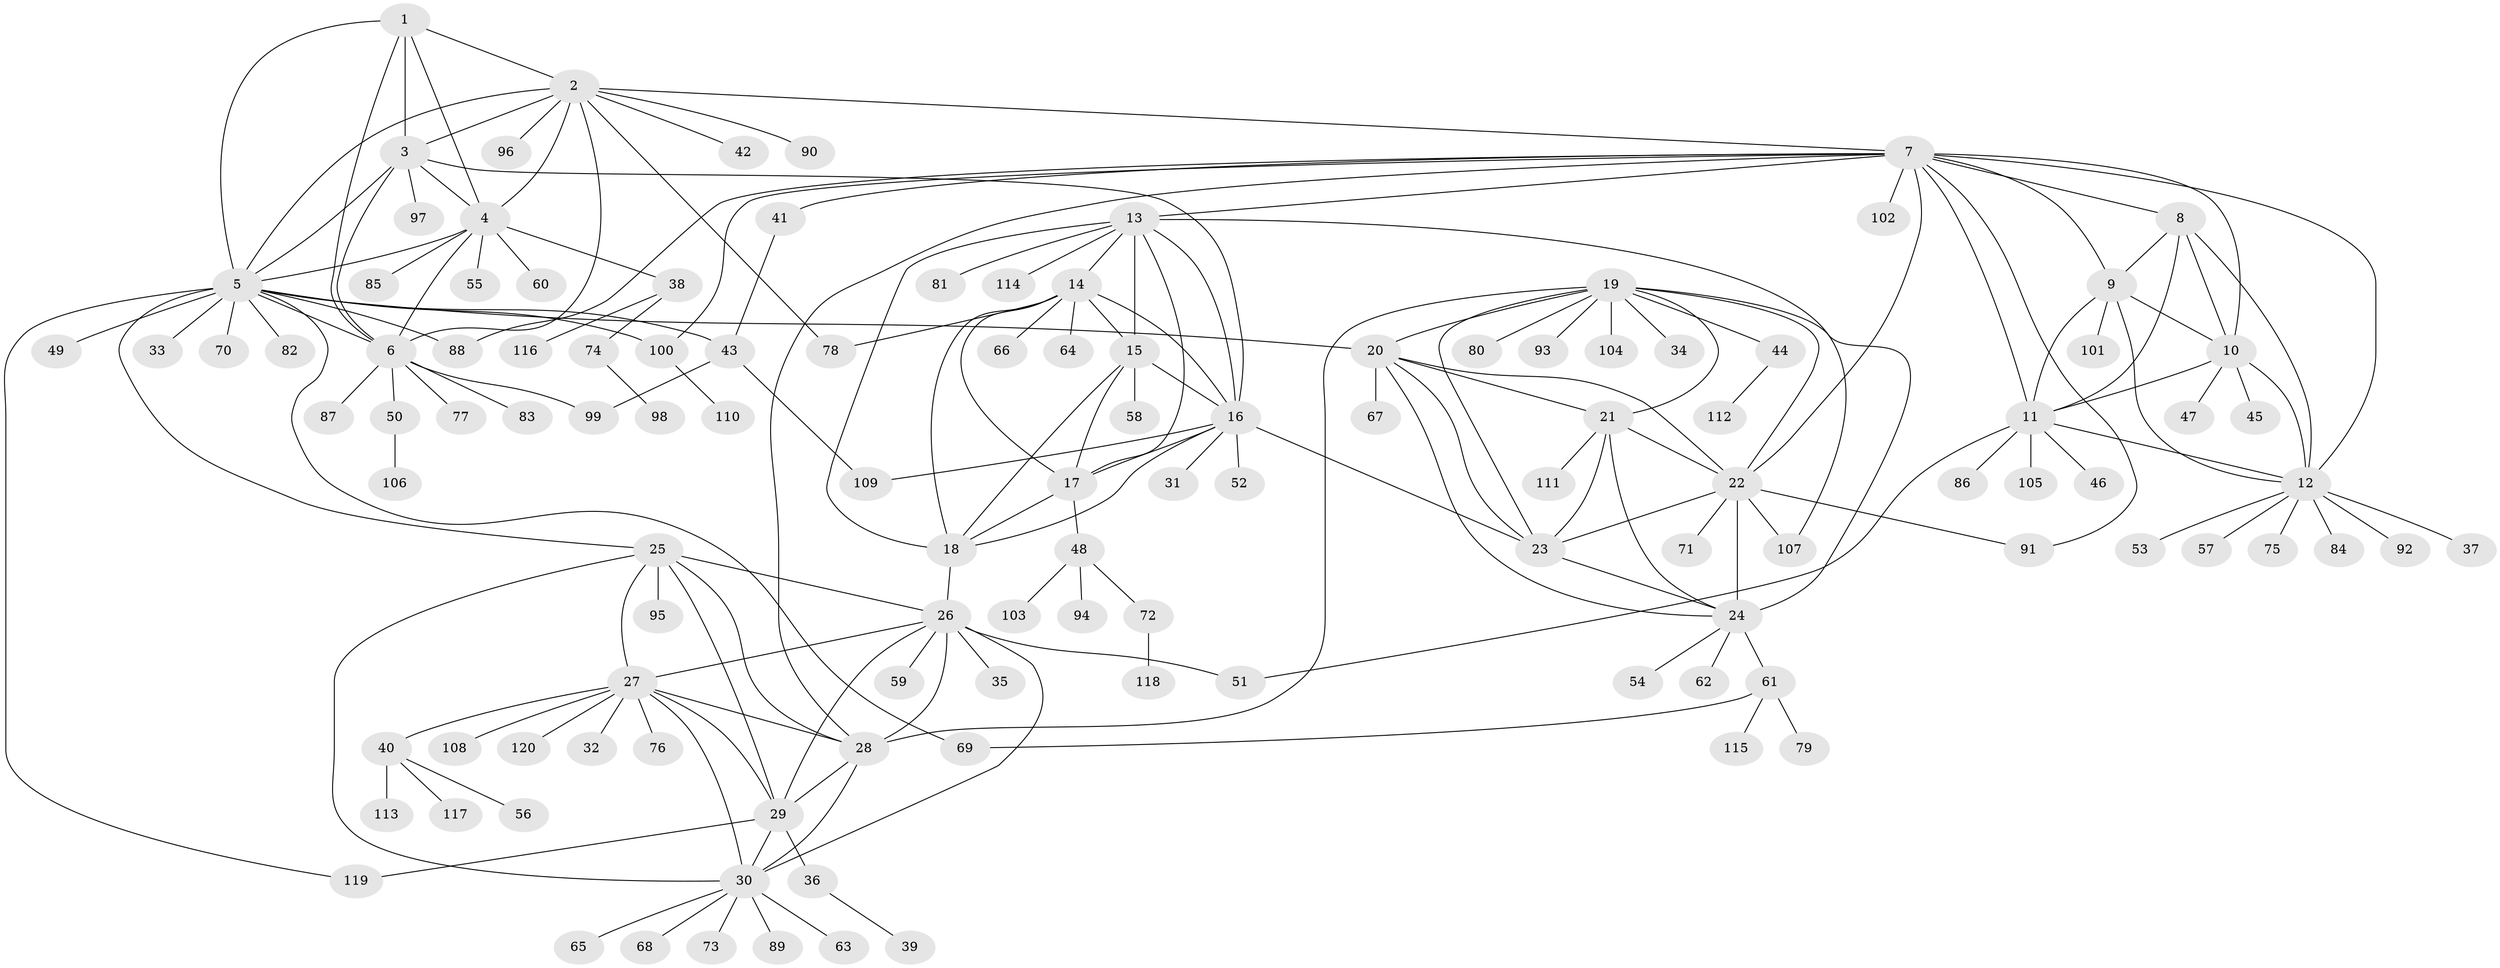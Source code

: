 // coarse degree distribution, {6: 0.053763440860215055, 8: 0.010752688172043012, 9: 0.043010752688172046, 14: 0.021505376344086023, 5: 0.043010752688172046, 7: 0.043010752688172046, 12: 0.010752688172043012, 3: 0.03225806451612903, 10: 0.010752688172043012, 1: 0.5913978494623656, 2: 0.11827956989247312, 4: 0.021505376344086023}
// Generated by graph-tools (version 1.1) at 2025/52/02/27/25 19:52:21]
// undirected, 120 vertices, 186 edges
graph export_dot {
graph [start="1"]
  node [color=gray90,style=filled];
  1;
  2;
  3;
  4;
  5;
  6;
  7;
  8;
  9;
  10;
  11;
  12;
  13;
  14;
  15;
  16;
  17;
  18;
  19;
  20;
  21;
  22;
  23;
  24;
  25;
  26;
  27;
  28;
  29;
  30;
  31;
  32;
  33;
  34;
  35;
  36;
  37;
  38;
  39;
  40;
  41;
  42;
  43;
  44;
  45;
  46;
  47;
  48;
  49;
  50;
  51;
  52;
  53;
  54;
  55;
  56;
  57;
  58;
  59;
  60;
  61;
  62;
  63;
  64;
  65;
  66;
  67;
  68;
  69;
  70;
  71;
  72;
  73;
  74;
  75;
  76;
  77;
  78;
  79;
  80;
  81;
  82;
  83;
  84;
  85;
  86;
  87;
  88;
  89;
  90;
  91;
  92;
  93;
  94;
  95;
  96;
  97;
  98;
  99;
  100;
  101;
  102;
  103;
  104;
  105;
  106;
  107;
  108;
  109;
  110;
  111;
  112;
  113;
  114;
  115;
  116;
  117;
  118;
  119;
  120;
  1 -- 2;
  1 -- 3;
  1 -- 4;
  1 -- 5;
  1 -- 6;
  2 -- 3;
  2 -- 4;
  2 -- 5;
  2 -- 6;
  2 -- 7;
  2 -- 42;
  2 -- 78;
  2 -- 90;
  2 -- 96;
  3 -- 4;
  3 -- 5;
  3 -- 6;
  3 -- 16;
  3 -- 97;
  4 -- 5;
  4 -- 6;
  4 -- 38;
  4 -- 55;
  4 -- 60;
  4 -- 85;
  5 -- 6;
  5 -- 20;
  5 -- 25;
  5 -- 33;
  5 -- 43;
  5 -- 49;
  5 -- 69;
  5 -- 70;
  5 -- 82;
  5 -- 88;
  5 -- 100;
  5 -- 119;
  6 -- 50;
  6 -- 77;
  6 -- 83;
  6 -- 87;
  6 -- 99;
  7 -- 8;
  7 -- 9;
  7 -- 10;
  7 -- 11;
  7 -- 12;
  7 -- 13;
  7 -- 22;
  7 -- 28;
  7 -- 41;
  7 -- 88;
  7 -- 91;
  7 -- 100;
  7 -- 102;
  8 -- 9;
  8 -- 10;
  8 -- 11;
  8 -- 12;
  9 -- 10;
  9 -- 11;
  9 -- 12;
  9 -- 101;
  10 -- 11;
  10 -- 12;
  10 -- 45;
  10 -- 47;
  11 -- 12;
  11 -- 46;
  11 -- 51;
  11 -- 86;
  11 -- 105;
  12 -- 37;
  12 -- 53;
  12 -- 57;
  12 -- 75;
  12 -- 84;
  12 -- 92;
  13 -- 14;
  13 -- 15;
  13 -- 16;
  13 -- 17;
  13 -- 18;
  13 -- 81;
  13 -- 107;
  13 -- 114;
  14 -- 15;
  14 -- 16;
  14 -- 17;
  14 -- 18;
  14 -- 64;
  14 -- 66;
  14 -- 78;
  15 -- 16;
  15 -- 17;
  15 -- 18;
  15 -- 58;
  16 -- 17;
  16 -- 18;
  16 -- 23;
  16 -- 31;
  16 -- 52;
  16 -- 109;
  17 -- 18;
  17 -- 48;
  18 -- 26;
  19 -- 20;
  19 -- 21;
  19 -- 22;
  19 -- 23;
  19 -- 24;
  19 -- 28;
  19 -- 34;
  19 -- 44;
  19 -- 80;
  19 -- 93;
  19 -- 104;
  20 -- 21;
  20 -- 22;
  20 -- 23;
  20 -- 24;
  20 -- 67;
  21 -- 22;
  21 -- 23;
  21 -- 24;
  21 -- 111;
  22 -- 23;
  22 -- 24;
  22 -- 71;
  22 -- 91;
  22 -- 107;
  23 -- 24;
  24 -- 54;
  24 -- 61;
  24 -- 62;
  25 -- 26;
  25 -- 27;
  25 -- 28;
  25 -- 29;
  25 -- 30;
  25 -- 95;
  26 -- 27;
  26 -- 28;
  26 -- 29;
  26 -- 30;
  26 -- 35;
  26 -- 51;
  26 -- 59;
  27 -- 28;
  27 -- 29;
  27 -- 30;
  27 -- 32;
  27 -- 40;
  27 -- 76;
  27 -- 108;
  27 -- 120;
  28 -- 29;
  28 -- 30;
  29 -- 30;
  29 -- 36;
  29 -- 119;
  30 -- 63;
  30 -- 65;
  30 -- 68;
  30 -- 73;
  30 -- 89;
  36 -- 39;
  38 -- 74;
  38 -- 116;
  40 -- 56;
  40 -- 113;
  40 -- 117;
  41 -- 43;
  43 -- 99;
  43 -- 109;
  44 -- 112;
  48 -- 72;
  48 -- 94;
  48 -- 103;
  50 -- 106;
  61 -- 69;
  61 -- 79;
  61 -- 115;
  72 -- 118;
  74 -- 98;
  100 -- 110;
}
